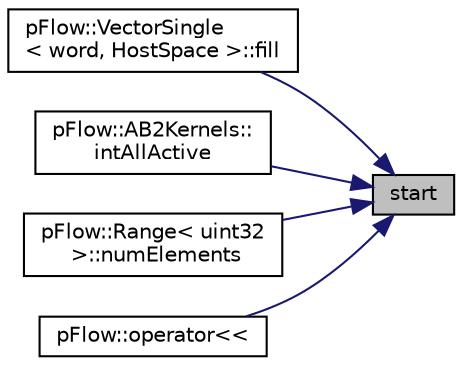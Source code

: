 digraph "start"
{
 // LATEX_PDF_SIZE
  edge [fontname="Helvetica",fontsize="10",labelfontname="Helvetica",labelfontsize="10"];
  node [fontname="Helvetica",fontsize="10",shape=record];
  rankdir="RL";
  Node1 [label="start",height=0.2,width=0.4,color="black", fillcolor="grey75", style="filled", fontcolor="black",tooltip="Start."];
  Node1 -> Node2 [dir="back",color="midnightblue",fontsize="10",style="solid",fontname="Helvetica"];
  Node2 [label="pFlow::VectorSingle\l\< word, HostSpace \>::fill",height=0.2,width=0.4,color="black", fillcolor="white", style="filled",URL="$classpFlow_1_1VectorSingle_3_01word_00_01HostSpace_01_4.html#ad6ed95b0fe12765039a36076d5e57e35",tooltip=" "];
  Node1 -> Node3 [dir="back",color="midnightblue",fontsize="10",style="solid",fontname="Helvetica"];
  Node3 [label="pFlow::AB2Kernels::\lintAllActive",height=0.2,width=0.4,color="black", fillcolor="white", style="filled",URL="$namespacepFlow_1_1AB2Kernels.html#a1d3752d19417e5f211093381ef34cbc9",tooltip=" "];
  Node1 -> Node4 [dir="back",color="midnightblue",fontsize="10",style="solid",fontname="Helvetica"];
  Node4 [label="pFlow::Range\< uint32\l \>::numElements",height=0.2,width=0.4,color="black", fillcolor="white", style="filled",URL="$structpFlow_1_1Range.html#a9e02670f59d757842610b1c16b20b515",tooltip=" "];
  Node1 -> Node5 [dir="back",color="midnightblue",fontsize="10",style="solid",fontname="Helvetica"];
  Node5 [label="pFlow::operator\<\<",height=0.2,width=0.4,color="black", fillcolor="white", style="filled",URL="$namespacepFlow.html#ada1dddca26281f7f0546fedd71086007",tooltip=" "];
}

